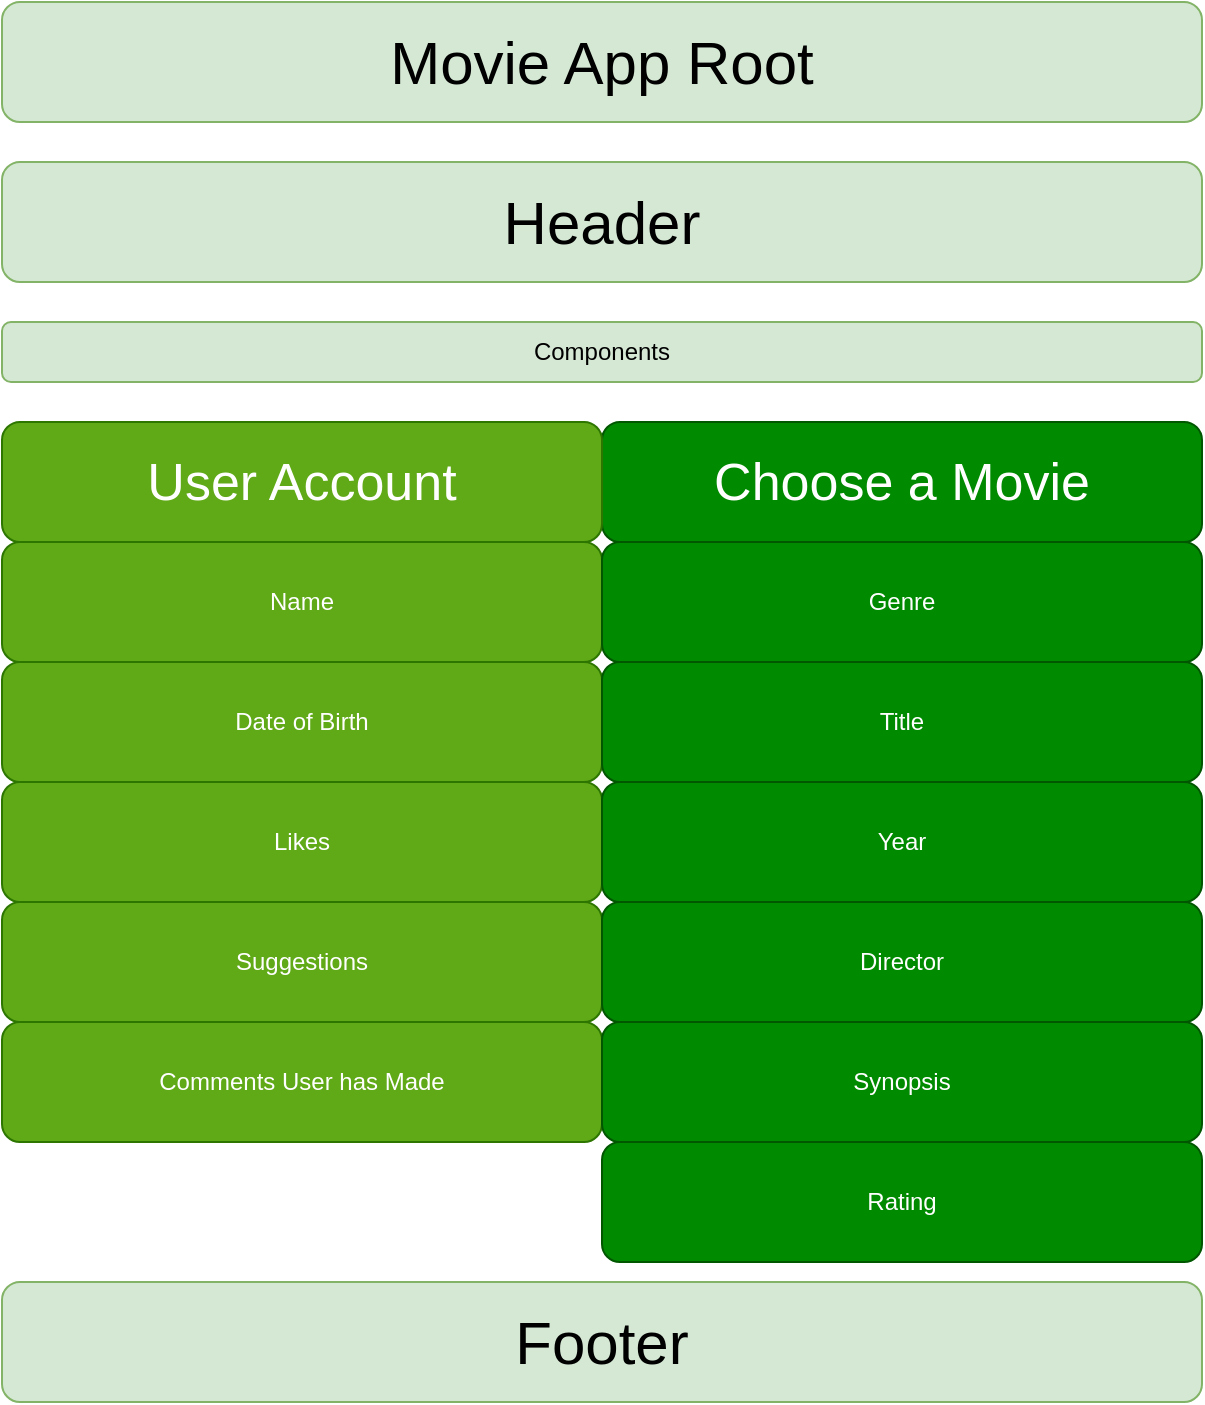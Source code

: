 <mxfile version="14.6.11" type="github">
  <diagram id="mesTVInG_lyvoXtZU7dM" name="Page-1">
    <mxGraphModel dx="868" dy="490" grid="1" gridSize="10" guides="1" tooltips="1" connect="1" arrows="1" fold="1" page="1" pageScale="1" pageWidth="850" pageHeight="1100" math="0" shadow="0">
      <root>
        <mxCell id="0" />
        <mxCell id="1" parent="0" />
        <mxCell id="P9y2EmJIqWJm7ogaJ_KM-1" value="&lt;font style=&quot;font-size: 30px&quot;&gt;Movie App Root&lt;/font&gt;" style="rounded=1;whiteSpace=wrap;html=1;fillColor=#d5e8d4;strokeColor=#82b366;" vertex="1" parent="1">
          <mxGeometry x="120" y="10" width="600" height="60" as="geometry" />
        </mxCell>
        <mxCell id="P9y2EmJIqWJm7ogaJ_KM-2" value="&lt;font style=&quot;font-size: 30px&quot;&gt;Header&lt;/font&gt;" style="rounded=1;whiteSpace=wrap;html=1;fillColor=#d5e8d4;strokeColor=#82b366;" vertex="1" parent="1">
          <mxGeometry x="120" y="90" width="600" height="60" as="geometry" />
        </mxCell>
        <mxCell id="P9y2EmJIqWJm7ogaJ_KM-3" value="Components" style="rounded=1;whiteSpace=wrap;html=1;fillColor=#d5e8d4;strokeColor=#82b366;" vertex="1" parent="1">
          <mxGeometry x="120" y="170" width="600" height="30" as="geometry" />
        </mxCell>
        <mxCell id="P9y2EmJIqWJm7ogaJ_KM-4" value="Name" style="rounded=1;whiteSpace=wrap;html=1;fillColor=#60a917;strokeColor=#2D7600;fontColor=#ffffff;" vertex="1" parent="1">
          <mxGeometry x="120" y="280" width="300" height="60" as="geometry" />
        </mxCell>
        <mxCell id="P9y2EmJIqWJm7ogaJ_KM-5" value="&lt;font style=&quot;font-size: 26px&quot;&gt;Choose a Movie&lt;/font&gt;" style="rounded=1;whiteSpace=wrap;html=1;fillColor=#008a00;strokeColor=#005700;fontColor=#ffffff;" vertex="1" parent="1">
          <mxGeometry x="420" y="220" width="300" height="60" as="geometry" />
        </mxCell>
        <mxCell id="P9y2EmJIqWJm7ogaJ_KM-6" value="Date of Birth" style="rounded=1;whiteSpace=wrap;html=1;fillColor=#60a917;strokeColor=#2D7600;fontColor=#ffffff;" vertex="1" parent="1">
          <mxGeometry x="120" y="340" width="300" height="60" as="geometry" />
        </mxCell>
        <mxCell id="P9y2EmJIqWJm7ogaJ_KM-7" value="Likes" style="rounded=1;whiteSpace=wrap;html=1;fillColor=#60a917;strokeColor=#2D7600;fontColor=#ffffff;" vertex="1" parent="1">
          <mxGeometry x="120" y="400" width="300" height="60" as="geometry" />
        </mxCell>
        <mxCell id="P9y2EmJIqWJm7ogaJ_KM-8" value="Suggestions" style="rounded=1;whiteSpace=wrap;html=1;fillColor=#60a917;strokeColor=#2D7600;fontColor=#ffffff;" vertex="1" parent="1">
          <mxGeometry x="120" y="460" width="300" height="60" as="geometry" />
        </mxCell>
        <mxCell id="P9y2EmJIqWJm7ogaJ_KM-9" value="Comments User has Made" style="rounded=1;whiteSpace=wrap;html=1;fillColor=#60a917;strokeColor=#2D7600;fontColor=#ffffff;" vertex="1" parent="1">
          <mxGeometry x="120" y="520" width="300" height="60" as="geometry" />
        </mxCell>
        <mxCell id="P9y2EmJIqWJm7ogaJ_KM-10" value="Genre" style="rounded=1;whiteSpace=wrap;html=1;fillColor=#008a00;strokeColor=#005700;fontColor=#ffffff;" vertex="1" parent="1">
          <mxGeometry x="420" y="280" width="300" height="60" as="geometry" />
        </mxCell>
        <mxCell id="P9y2EmJIqWJm7ogaJ_KM-11" value="Title" style="rounded=1;whiteSpace=wrap;html=1;fillColor=#008a00;strokeColor=#005700;fontColor=#ffffff;" vertex="1" parent="1">
          <mxGeometry x="420" y="340" width="300" height="60" as="geometry" />
        </mxCell>
        <mxCell id="P9y2EmJIqWJm7ogaJ_KM-12" value="Year" style="rounded=1;whiteSpace=wrap;html=1;fillColor=#008a00;strokeColor=#005700;fontColor=#ffffff;" vertex="1" parent="1">
          <mxGeometry x="420" y="400" width="300" height="60" as="geometry" />
        </mxCell>
        <mxCell id="P9y2EmJIqWJm7ogaJ_KM-13" value="Director" style="rounded=1;whiteSpace=wrap;html=1;fillColor=#008a00;strokeColor=#005700;fontColor=#ffffff;" vertex="1" parent="1">
          <mxGeometry x="420" y="460" width="300" height="60" as="geometry" />
        </mxCell>
        <mxCell id="P9y2EmJIqWJm7ogaJ_KM-14" value="Synopsis" style="rounded=1;whiteSpace=wrap;html=1;fillColor=#008a00;strokeColor=#005700;fontColor=#ffffff;" vertex="1" parent="1">
          <mxGeometry x="420" y="520" width="300" height="60" as="geometry" />
        </mxCell>
        <mxCell id="P9y2EmJIqWJm7ogaJ_KM-15" value="&lt;font style=&quot;font-size: 30px&quot;&gt;Footer&lt;/font&gt;" style="rounded=1;whiteSpace=wrap;html=1;fillColor=#d5e8d4;strokeColor=#82b366;" vertex="1" parent="1">
          <mxGeometry x="120" y="650" width="600" height="60" as="geometry" />
        </mxCell>
        <mxCell id="P9y2EmJIqWJm7ogaJ_KM-16" value="&lt;font style=&quot;font-size: 26px&quot;&gt;User Account&lt;/font&gt;" style="rounded=1;whiteSpace=wrap;html=1;fillColor=#60a917;strokeColor=#2D7600;fontColor=#ffffff;" vertex="1" parent="1">
          <mxGeometry x="120" y="220" width="300" height="60" as="geometry" />
        </mxCell>
        <mxCell id="P9y2EmJIqWJm7ogaJ_KM-17" value="Rating" style="rounded=1;whiteSpace=wrap;html=1;fillColor=#008a00;strokeColor=#005700;fontColor=#ffffff;" vertex="1" parent="1">
          <mxGeometry x="420" y="580" width="300" height="60" as="geometry" />
        </mxCell>
      </root>
    </mxGraphModel>
  </diagram>
</mxfile>
